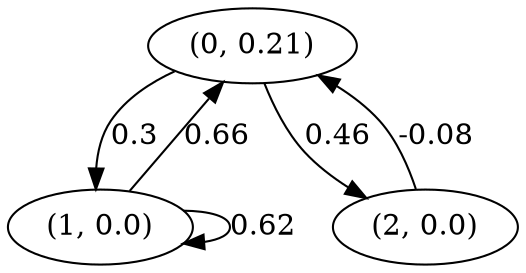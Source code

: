 digraph {
    0 [ label = "(0, 0.21)" ]
    1 [ label = "(1, 0.0)" ]
    2 [ label = "(2, 0.0)" ]
    1 -> 1 [ label = "0.62" ]
    1 -> 0 [ label = "0.66" ]
    2 -> 0 [ label = "-0.08" ]
    0 -> 1 [ label = "0.3" ]
    0 -> 2 [ label = "0.46" ]
}

